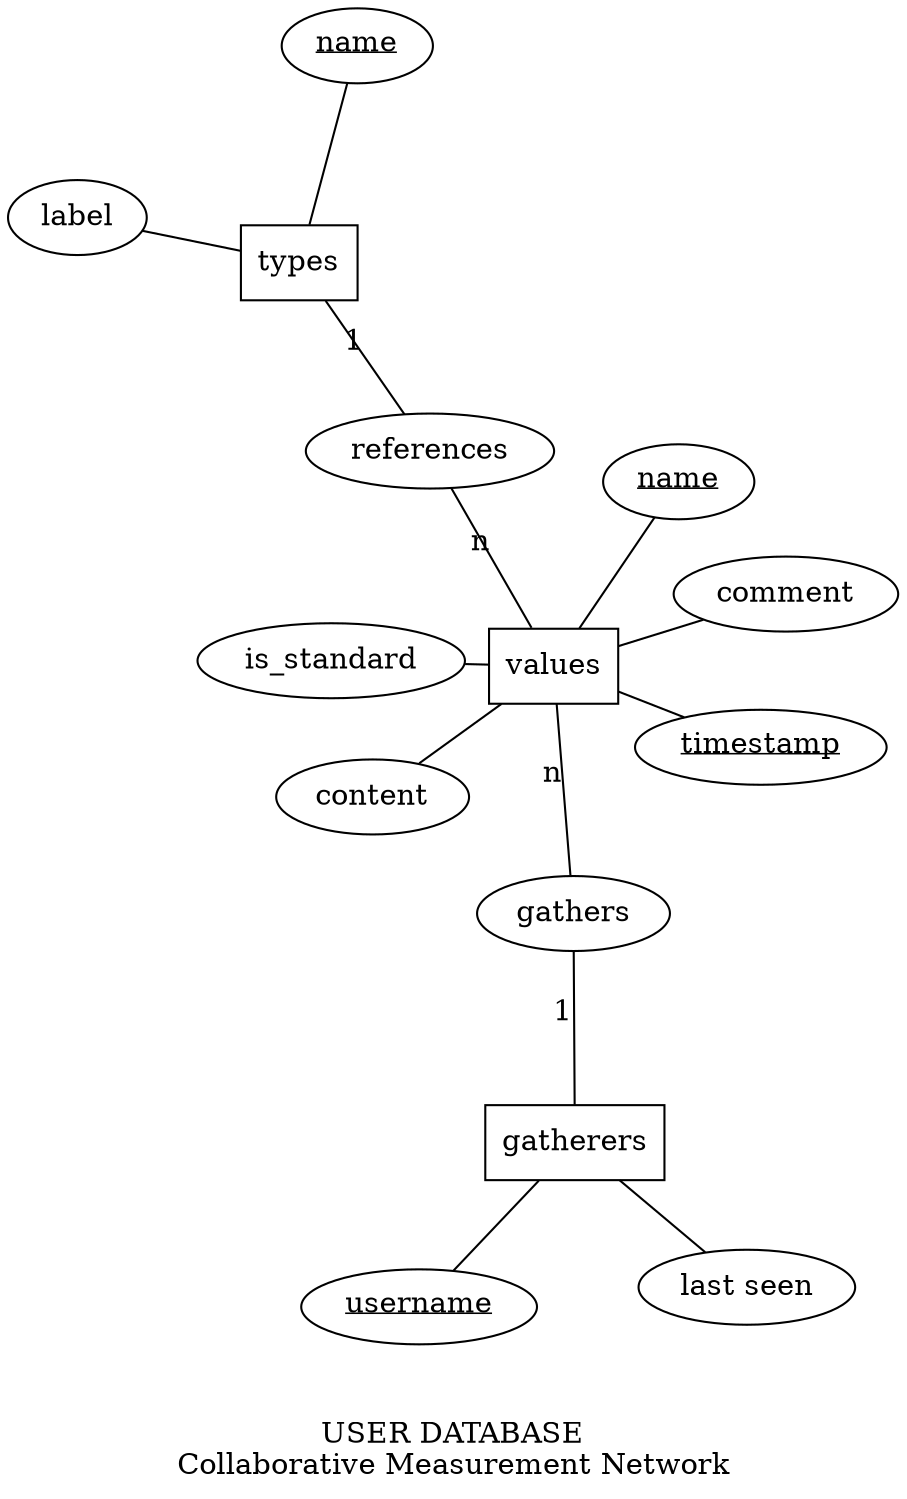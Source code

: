graph ER {

  layout=neato;
   //overlap = scale;
   overlap = false;

  node [shape=box]; types; values; gatherers;

  node [shape=ellipse];  name0; name1; username; label; comment; content; timestamp; status; is_standard;

  //node [shape=diamond,style=filled,color=lightgrey] {"classifies";} 

  name0 -- types;
  label -- types;
  name0 [label=<<u>name</u>>];

  name1 -- values;
  content -- values;
  is_standard -- values;
  timestamp -- values;
  comment -- values;
  name1 [label=<<u>name</u>>];
  timestamp [label=<<u>timestamp</u>>];

  username -- gatherers;
  status -- gatherers;
  username [label=<<u>username</u>>];
  status [label="last seen"];

 // types -- "classifies" [label="1",len=1.00];
 // values -- "classifies" [label="n",len=1.00];

  types -- "references" [label="1",len=1.00];
  values -- "references" [label="n",len=1.00];

  gatherers -- "gathers" [label="1",len=1.00];
  values -- "gathers" [label="n",len=1.00];

  label = "\n\nUSER DATABASE\nCollaborative Measurement Network";
  fontsize=14;
}

